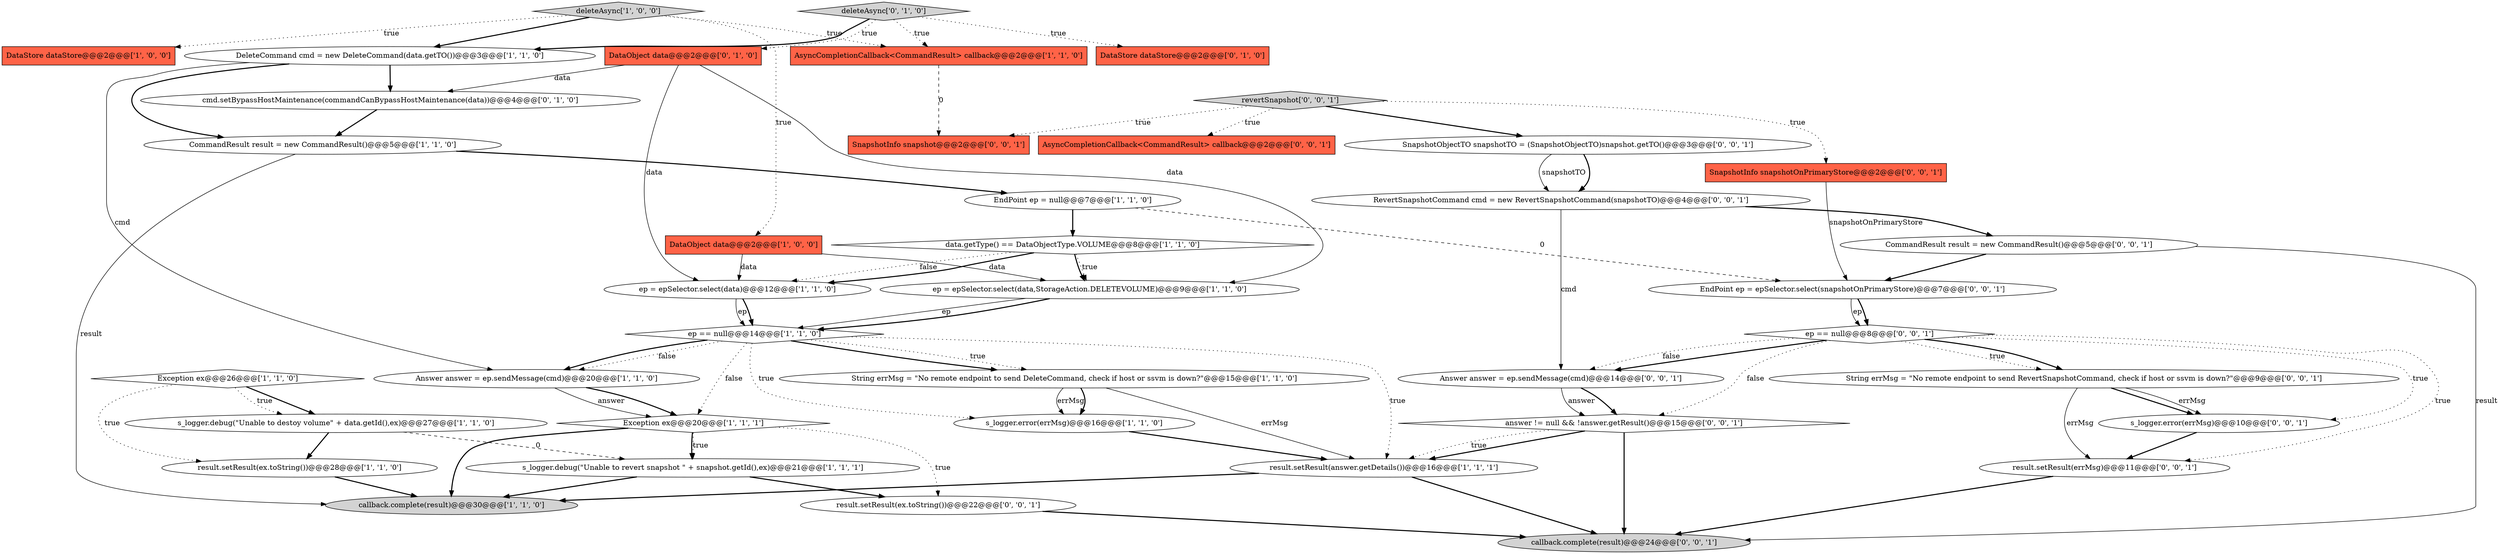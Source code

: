 digraph {
16 [style = filled, label = "callback.complete(result)@@@30@@@['1', '1', '0']", fillcolor = lightgray, shape = ellipse image = "AAA0AAABBB1BBB"];
25 [style = filled, label = "AsyncCompletionCallback<CommandResult> callback@@@2@@@['0', '0', '1']", fillcolor = tomato, shape = box image = "AAA0AAABBB3BBB"];
31 [style = filled, label = "result.setResult(ex.toString())@@@22@@@['0', '0', '1']", fillcolor = white, shape = ellipse image = "AAA0AAABBB3BBB"];
26 [style = filled, label = "CommandResult result = new CommandResult()@@@5@@@['0', '0', '1']", fillcolor = white, shape = ellipse image = "AAA0AAABBB3BBB"];
17 [style = filled, label = "AsyncCompletionCallback<CommandResult> callback@@@2@@@['1', '1', '0']", fillcolor = tomato, shape = box image = "AAA0AAABBB1BBB"];
11 [style = filled, label = "DataStore dataStore@@@2@@@['1', '0', '0']", fillcolor = tomato, shape = box image = "AAA0AAABBB1BBB"];
2 [style = filled, label = "s_logger.debug(\"Unable to destoy volume\" + data.getId(),ex)@@@27@@@['1', '1', '0']", fillcolor = white, shape = ellipse image = "AAA0AAABBB1BBB"];
32 [style = filled, label = "s_logger.error(errMsg)@@@10@@@['0', '0', '1']", fillcolor = white, shape = ellipse image = "AAA0AAABBB3BBB"];
18 [style = filled, label = "DeleteCommand cmd = new DeleteCommand(data.getTO())@@@3@@@['1', '1', '0']", fillcolor = white, shape = ellipse image = "AAA0AAABBB1BBB"];
12 [style = filled, label = "DataObject data@@@2@@@['1', '0', '0']", fillcolor = tomato, shape = box image = "AAA0AAABBB1BBB"];
40 [style = filled, label = "String errMsg = \"No remote endpoint to send RevertSnapshotCommand, check if host or ssvm is down?\"@@@9@@@['0', '0', '1']", fillcolor = white, shape = ellipse image = "AAA0AAABBB3BBB"];
24 [style = filled, label = "cmd.setBypassHostMaintenance(commandCanBypassHostMaintenance(data))@@@4@@@['0', '1', '0']", fillcolor = white, shape = ellipse image = "AAA1AAABBB2BBB"];
13 [style = filled, label = "EndPoint ep = null@@@7@@@['1', '1', '0']", fillcolor = white, shape = ellipse image = "AAA0AAABBB1BBB"];
0 [style = filled, label = "s_logger.error(errMsg)@@@16@@@['1', '1', '0']", fillcolor = white, shape = ellipse image = "AAA0AAABBB1BBB"];
28 [style = filled, label = "revertSnapshot['0', '0', '1']", fillcolor = lightgray, shape = diamond image = "AAA0AAABBB3BBB"];
34 [style = filled, label = "SnapshotInfo snapshotOnPrimaryStore@@@2@@@['0', '0', '1']", fillcolor = tomato, shape = box image = "AAA0AAABBB3BBB"];
27 [style = filled, label = "result.setResult(errMsg)@@@11@@@['0', '0', '1']", fillcolor = white, shape = ellipse image = "AAA0AAABBB3BBB"];
33 [style = filled, label = "callback.complete(result)@@@24@@@['0', '0', '1']", fillcolor = lightgray, shape = ellipse image = "AAA0AAABBB3BBB"];
8 [style = filled, label = "ep = epSelector.select(data)@@@12@@@['1', '1', '0']", fillcolor = white, shape = ellipse image = "AAA0AAABBB1BBB"];
9 [style = filled, label = "String errMsg = \"No remote endpoint to send DeleteCommand, check if host or ssvm is down?\"@@@15@@@['1', '1', '0']", fillcolor = white, shape = ellipse image = "AAA0AAABBB1BBB"];
19 [style = filled, label = "ep == null@@@14@@@['1', '1', '0']", fillcolor = white, shape = diamond image = "AAA0AAABBB1BBB"];
14 [style = filled, label = "result.setResult(ex.toString())@@@28@@@['1', '1', '0']", fillcolor = white, shape = ellipse image = "AAA0AAABBB1BBB"];
1 [style = filled, label = "Exception ex@@@26@@@['1', '1', '0']", fillcolor = white, shape = diamond image = "AAA0AAABBB1BBB"];
22 [style = filled, label = "DataStore dataStore@@@2@@@['0', '1', '0']", fillcolor = tomato, shape = box image = "AAA0AAABBB2BBB"];
35 [style = filled, label = "answer != null && !answer.getResult()@@@15@@@['0', '0', '1']", fillcolor = white, shape = diamond image = "AAA0AAABBB3BBB"];
30 [style = filled, label = "SnapshotObjectTO snapshotTO = (SnapshotObjectTO)snapshot.getTO()@@@3@@@['0', '0', '1']", fillcolor = white, shape = ellipse image = "AAA0AAABBB3BBB"];
4 [style = filled, label = "result.setResult(answer.getDetails())@@@16@@@['1', '1', '1']", fillcolor = white, shape = ellipse image = "AAA0AAABBB1BBB"];
29 [style = filled, label = "EndPoint ep = epSelector.select(snapshotOnPrimaryStore)@@@7@@@['0', '0', '1']", fillcolor = white, shape = ellipse image = "AAA0AAABBB3BBB"];
21 [style = filled, label = "deleteAsync['0', '1', '0']", fillcolor = lightgray, shape = diamond image = "AAA0AAABBB2BBB"];
23 [style = filled, label = "DataObject data@@@2@@@['0', '1', '0']", fillcolor = tomato, shape = box image = "AAA0AAABBB2BBB"];
37 [style = filled, label = "SnapshotInfo snapshot@@@2@@@['0', '0', '1']", fillcolor = tomato, shape = box image = "AAA0AAABBB3BBB"];
38 [style = filled, label = "RevertSnapshotCommand cmd = new RevertSnapshotCommand(snapshotTO)@@@4@@@['0', '0', '1']", fillcolor = white, shape = ellipse image = "AAA0AAABBB3BBB"];
15 [style = filled, label = "Answer answer = ep.sendMessage(cmd)@@@20@@@['1', '1', '0']", fillcolor = white, shape = ellipse image = "AAA0AAABBB1BBB"];
10 [style = filled, label = "data.getType() == DataObjectType.VOLUME@@@8@@@['1', '1', '0']", fillcolor = white, shape = diamond image = "AAA0AAABBB1BBB"];
5 [style = filled, label = "CommandResult result = new CommandResult()@@@5@@@['1', '1', '0']", fillcolor = white, shape = ellipse image = "AAA0AAABBB1BBB"];
39 [style = filled, label = "ep == null@@@8@@@['0', '0', '1']", fillcolor = white, shape = diamond image = "AAA0AAABBB3BBB"];
6 [style = filled, label = "deleteAsync['1', '0', '0']", fillcolor = lightgray, shape = diamond image = "AAA0AAABBB1BBB"];
20 [style = filled, label = "s_logger.debug(\"Unable to revert snapshot \" + snapshot.getId(),ex)@@@21@@@['1', '1', '1']", fillcolor = white, shape = ellipse image = "AAA0AAABBB1BBB"];
3 [style = filled, label = "ep = epSelector.select(data,StorageAction.DELETEVOLUME)@@@9@@@['1', '1', '0']", fillcolor = white, shape = ellipse image = "AAA0AAABBB1BBB"];
7 [style = filled, label = "Exception ex@@@20@@@['1', '1', '1']", fillcolor = white, shape = diamond image = "AAA0AAABBB1BBB"];
36 [style = filled, label = "Answer answer = ep.sendMessage(cmd)@@@14@@@['0', '0', '1']", fillcolor = white, shape = ellipse image = "AAA0AAABBB3BBB"];
38->26 [style = bold, label=""];
19->0 [style = dotted, label="true"];
35->33 [style = bold, label=""];
5->16 [style = solid, label="result"];
0->4 [style = bold, label=""];
35->4 [style = bold, label=""];
39->32 [style = dotted, label="true"];
2->20 [style = dashed, label="0"];
21->22 [style = dotted, label="true"];
30->38 [style = bold, label=""];
19->7 [style = dotted, label="false"];
28->34 [style = dotted, label="true"];
5->13 [style = bold, label=""];
10->3 [style = bold, label=""];
7->31 [style = dotted, label="true"];
12->3 [style = solid, label="data"];
21->18 [style = bold, label=""];
28->37 [style = dotted, label="true"];
23->24 [style = solid, label="data"];
8->19 [style = solid, label="ep"];
13->10 [style = bold, label=""];
24->5 [style = bold, label=""];
31->33 [style = bold, label=""];
30->38 [style = solid, label="snapshotTO"];
1->2 [style = bold, label=""];
36->35 [style = bold, label=""];
6->11 [style = dotted, label="true"];
40->32 [style = bold, label=""];
28->30 [style = bold, label=""];
27->33 [style = bold, label=""];
10->3 [style = dotted, label="true"];
10->8 [style = dotted, label="false"];
20->16 [style = bold, label=""];
20->31 [style = bold, label=""];
7->16 [style = bold, label=""];
19->15 [style = dotted, label="false"];
39->40 [style = dotted, label="true"];
21->17 [style = dotted, label="true"];
7->20 [style = bold, label=""];
15->7 [style = bold, label=""];
6->17 [style = dotted, label="true"];
39->36 [style = bold, label=""];
9->0 [style = solid, label="errMsg"];
29->39 [style = solid, label="ep"];
28->25 [style = dotted, label="true"];
1->2 [style = dotted, label="true"];
6->12 [style = dotted, label="true"];
23->3 [style = solid, label="data"];
26->33 [style = solid, label="result"];
40->27 [style = solid, label="errMsg"];
8->19 [style = bold, label=""];
6->18 [style = bold, label=""];
18->15 [style = solid, label="cmd"];
14->16 [style = bold, label=""];
4->16 [style = bold, label=""];
10->8 [style = bold, label=""];
3->19 [style = solid, label="ep"];
12->8 [style = solid, label="data"];
32->27 [style = bold, label=""];
21->23 [style = dotted, label="true"];
9->0 [style = bold, label=""];
19->9 [style = dotted, label="true"];
9->4 [style = solid, label="errMsg"];
40->32 [style = solid, label="errMsg"];
35->4 [style = dotted, label="true"];
23->8 [style = solid, label="data"];
4->33 [style = bold, label=""];
3->19 [style = bold, label=""];
13->29 [style = dashed, label="0"];
34->29 [style = solid, label="snapshotOnPrimaryStore"];
38->36 [style = solid, label="cmd"];
26->29 [style = bold, label=""];
39->35 [style = dotted, label="false"];
39->27 [style = dotted, label="true"];
19->9 [style = bold, label=""];
18->24 [style = bold, label=""];
18->5 [style = bold, label=""];
15->7 [style = solid, label="answer"];
19->15 [style = bold, label=""];
17->37 [style = dashed, label="0"];
19->4 [style = dotted, label="true"];
29->39 [style = bold, label=""];
36->35 [style = solid, label="answer"];
2->14 [style = bold, label=""];
39->40 [style = bold, label=""];
1->14 [style = dotted, label="true"];
39->36 [style = dotted, label="false"];
7->20 [style = dotted, label="true"];
}
